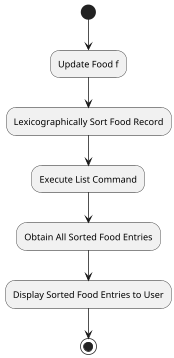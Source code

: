 @startuml
scale 300 height
scale 175 width

(*) --> "Update Food f"
--> "Lexicographically Sort Food Record"
--> "Execute List Command"
--> "Obtain All Sorted Food Entries"
--> "Display Sorted Food Entries to User"
-->(*)
@enduml